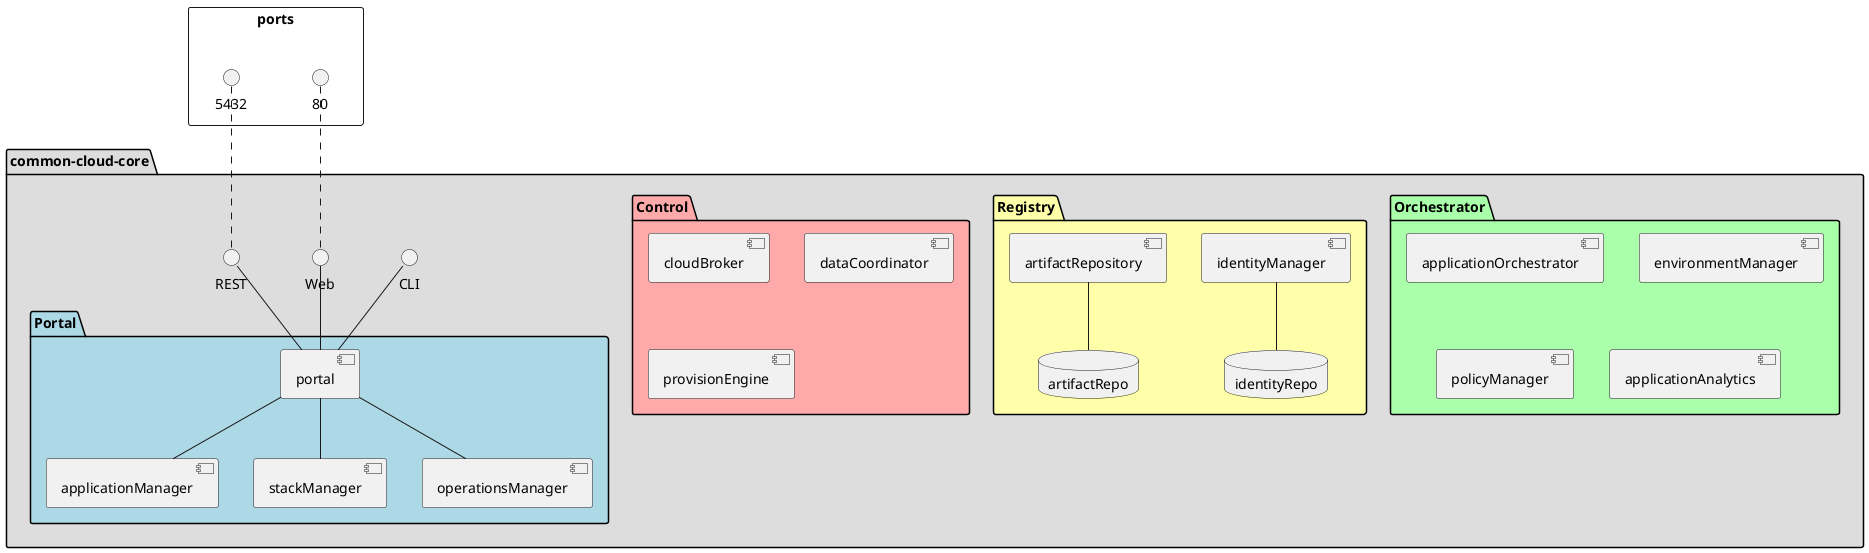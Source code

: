 @startuml


package  common-cloud-core #dddddd {
  interface CLI
  interface Web
  interface REST
  package Portal #lightblue {
    component portal
    component applicationManager
    component stackManager
    component operationsManager
  }
  package Orchestrator #aaffaa {
    component applicationOrchestrator
    component environmentManager
    component policyManager
    component applicationAnalytics
  }
  package "Registry" #ffffaa {
    component identityManager
    component artifactRepository
    database "identityRepo"
    database "artifactRepo"
  }
  package "Control" #ffaaaa {
    component cloudBroker
    component dataCoordinator
    component provisionEngine
  }
}

rectangle ports {
    80 .. Web
    5432 .. REST
}

identityManager -- identityRepo
artifactRepository -- artifactRepo

CLI -- portal
Web -- portal
REST -- portal

portal -- applicationManager
portal -- stackManager
portal -- operationsManager
@enduml

